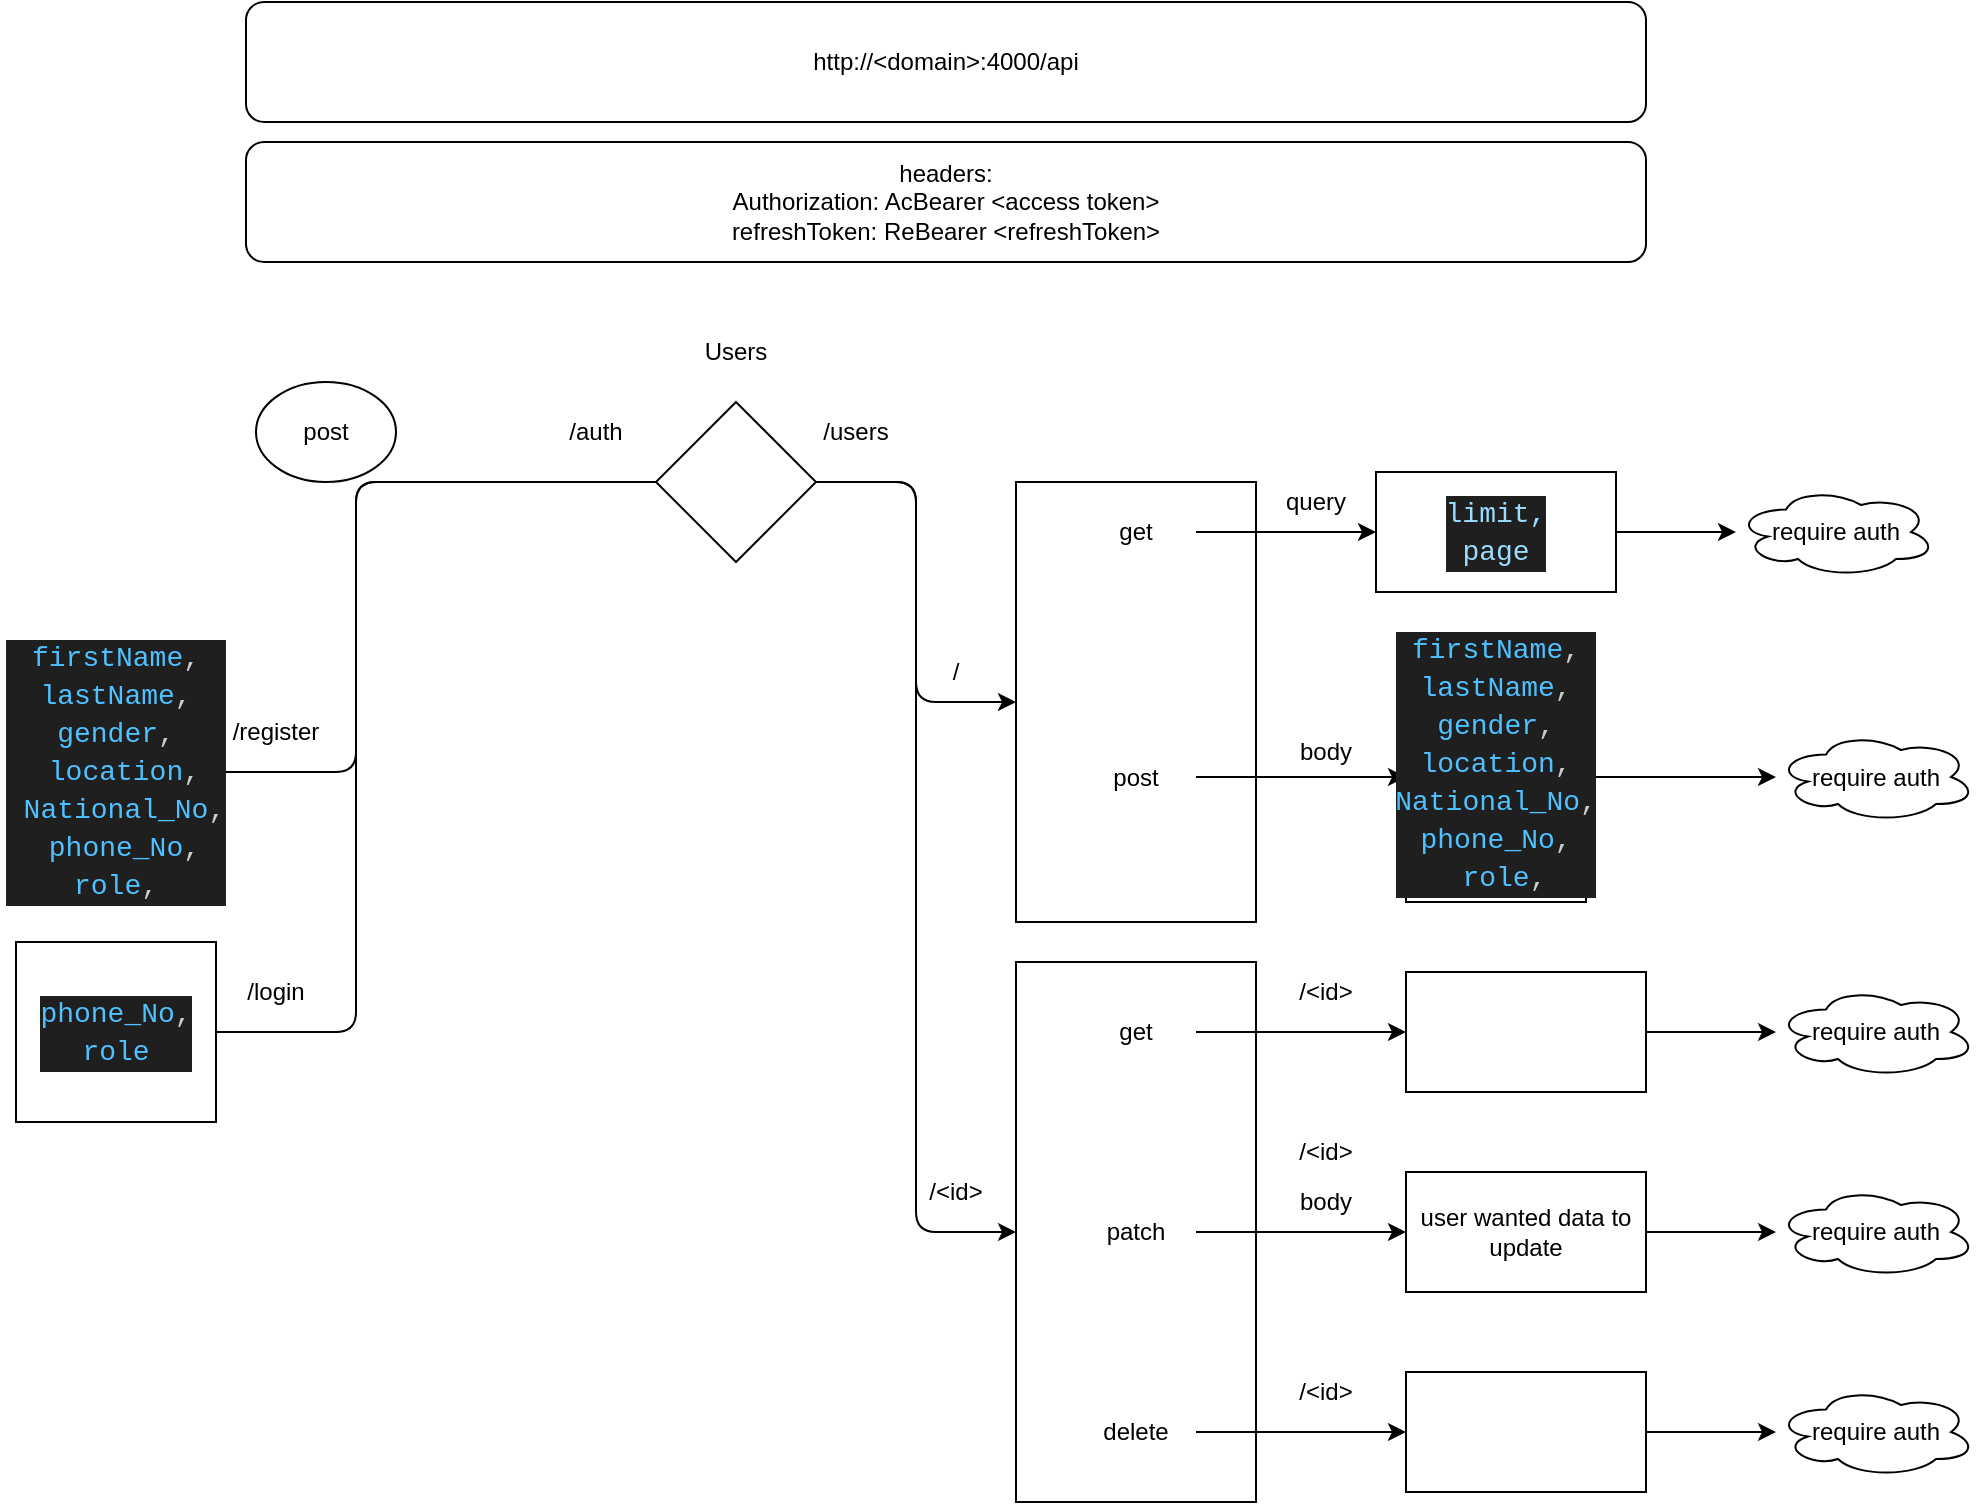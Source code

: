 <mxfile>
    <diagram id="XfOS7jU-tQ-0Dx_YnIQr" name="Page-1">
        <mxGraphModel dx="2154" dy="1858" grid="1" gridSize="10" guides="1" tooltips="1" connect="1" arrows="1" fold="1" page="1" pageScale="1" pageWidth="850" pageHeight="1100" math="0" shadow="0">
            <root>
                <mxCell id="0"/>
                <mxCell id="1" parent="0"/>
                <mxCell id="3" value="Users" style="text;html=1;align=center;verticalAlign=middle;whiteSpace=wrap;rounded=0;" vertex="1" parent="1">
                    <mxGeometry x="70" y="40" width="60" height="30" as="geometry"/>
                </mxCell>
                <mxCell id="10" style="edgeStyle=none;html=1;exitX=0;exitY=0.5;exitDx=0;exitDy=0;entryX=0;entryY=0.5;entryDx=0;entryDy=0;" edge="1" parent="1" source="6" target="8">
                    <mxGeometry relative="1" as="geometry">
                        <Array as="points">
                            <mxPoint x="10" y="120"/>
                            <mxPoint x="-90" y="120"/>
                            <mxPoint x="-90" y="170"/>
                            <mxPoint x="-90" y="215"/>
                            <mxPoint x="-90" y="265"/>
                        </Array>
                    </mxGeometry>
                </mxCell>
                <mxCell id="11" style="edgeStyle=none;html=1;entryX=0;entryY=0.5;entryDx=0;entryDy=0;" edge="1" parent="1" source="6" target="7">
                    <mxGeometry relative="1" as="geometry">
                        <Array as="points">
                            <mxPoint x="190" y="120"/>
                            <mxPoint x="190" y="230"/>
                        </Array>
                    </mxGeometry>
                </mxCell>
                <mxCell id="17" style="edgeStyle=none;html=1;exitX=0;exitY=0.5;exitDx=0;exitDy=0;entryX=0;entryY=0.5;entryDx=0;entryDy=0;" edge="1" parent="1" source="6" target="16">
                    <mxGeometry relative="1" as="geometry">
                        <Array as="points">
                            <mxPoint x="-90" y="120"/>
                            <mxPoint x="-90" y="210"/>
                            <mxPoint x="-90" y="255"/>
                            <mxPoint x="-90" y="395"/>
                        </Array>
                    </mxGeometry>
                </mxCell>
                <mxCell id="24" style="edgeStyle=none;html=1;entryX=0;entryY=0.5;entryDx=0;entryDy=0;" edge="1" parent="1" source="6" target="23">
                    <mxGeometry relative="1" as="geometry">
                        <Array as="points">
                            <mxPoint x="190" y="120"/>
                            <mxPoint x="190" y="495"/>
                        </Array>
                    </mxGeometry>
                </mxCell>
                <mxCell id="6" value="" style="rhombus;whiteSpace=wrap;html=1;" vertex="1" parent="1">
                    <mxGeometry x="60" y="80" width="80" height="80" as="geometry"/>
                </mxCell>
                <mxCell id="7" value="" style="rounded=0;whiteSpace=wrap;html=1;" vertex="1" parent="1">
                    <mxGeometry x="240" y="120" width="120" height="220" as="geometry"/>
                </mxCell>
                <mxCell id="8" value="&lt;div style=&quot;color: rgb(204, 204, 204); background-color: rgb(31, 31, 31); font-family: Consolas, &amp;quot;Courier New&amp;quot;, monospace; font-size: 14px; line-height: 19px; white-space: pre;&quot;&gt;&lt;div&gt;&lt;span style=&quot;color: #4fc1ff;&quot;&gt;firstName&lt;/span&gt;&lt;span style=&quot;color: #cccccc;&quot;&gt;,&lt;/span&gt;&lt;/div&gt;&lt;div&gt;&lt;span style=&quot;color: rgb(79, 193, 255);&quot;&gt;lastName&lt;/span&gt;&lt;span style=&quot;color: rgb(204, 204, 204);&quot;&gt;,&lt;/span&gt;&lt;/div&gt;&lt;div&gt;&lt;span style=&quot;color: rgb(79, 193, 255);&quot;&gt;gender&lt;/span&gt;&lt;span style=&quot;color: rgb(204, 204, 204);&quot;&gt;,&lt;/span&gt;&lt;/div&gt;&lt;div&gt;&lt;span style=&quot;color: #cccccc;&quot;&gt;&amp;nbsp;&lt;/span&gt;&lt;span style=&quot;color: #4fc1ff;&quot;&gt;location&lt;/span&gt;&lt;span style=&quot;color: #cccccc;&quot;&gt;,&lt;/span&gt;&lt;/div&gt;&lt;div&gt;&lt;span style=&quot;color: #cccccc;&quot;&gt;&amp;nbsp;&lt;/span&gt;&lt;span style=&quot;color: #4fc1ff;&quot;&gt;National_No&lt;/span&gt;&lt;span style=&quot;color: #cccccc;&quot;&gt;,&lt;/span&gt;&lt;/div&gt;&lt;div&gt;&lt;span style=&quot;color: #cccccc;&quot;&gt;&amp;nbsp;&lt;/span&gt;&lt;span style=&quot;color: #4fc1ff;&quot;&gt;phone_No&lt;/span&gt;&lt;span style=&quot;color: #cccccc;&quot;&gt;,&lt;/span&gt;&lt;/div&gt;&lt;div&gt;&lt;span style=&quot;color: rgb(79, 193, 255);&quot;&gt;role&lt;/span&gt;&lt;span style=&quot;color: rgb(204, 204, 204);&quot;&gt;,&lt;/span&gt;&lt;/div&gt;&lt;/div&gt;" style="rounded=0;whiteSpace=wrap;html=1;" vertex="1" parent="1">
                    <mxGeometry x="-260" y="200" width="100" height="130" as="geometry"/>
                </mxCell>
                <mxCell id="12" value="/auth" style="text;html=1;align=center;verticalAlign=middle;whiteSpace=wrap;rounded=0;" vertex="1" parent="1">
                    <mxGeometry y="80" width="60" height="30" as="geometry"/>
                </mxCell>
                <mxCell id="13" value="/users" style="text;html=1;align=center;verticalAlign=middle;whiteSpace=wrap;rounded=0;" vertex="1" parent="1">
                    <mxGeometry x="130" y="80" width="60" height="30" as="geometry"/>
                </mxCell>
                <mxCell id="15" value="headers:&lt;div&gt;Authorization: AcBearer &amp;lt;access token&amp;gt;&lt;/div&gt;&lt;div&gt;refreshToken: ReBearer &amp;lt;refreshToken&amp;gt;&lt;/div&gt;" style="rounded=1;whiteSpace=wrap;html=1;" vertex="1" parent="1">
                    <mxGeometry x="-145" y="-50" width="700" height="60" as="geometry"/>
                </mxCell>
                <mxCell id="16" value="&lt;div style=&quot;color: rgb(204, 204, 204); background-color: rgb(31, 31, 31); font-family: Consolas, &amp;quot;Courier New&amp;quot;, monospace; font-size: 14px; line-height: 19px; white-space: pre;&quot;&gt;&lt;span style=&quot;color: #4fc1ff;&quot;&gt;phone_No&lt;/span&gt;&lt;span style=&quot;color: #cccccc;&quot;&gt;,&lt;/span&gt;&lt;/div&gt;&lt;div style=&quot;color: rgb(204, 204, 204); background-color: rgb(31, 31, 31); font-family: Consolas, &amp;quot;Courier New&amp;quot;, monospace; font-size: 14px; line-height: 19px; white-space: pre;&quot;&gt;&lt;span style=&quot;color: rgb(79, 193, 255);&quot;&gt;role&lt;/span&gt;&lt;/div&gt;" style="rounded=0;whiteSpace=wrap;html=1;" vertex="1" parent="1">
                    <mxGeometry x="-260" y="350" width="100" height="90" as="geometry"/>
                </mxCell>
                <mxCell id="18" value="&lt;span style=&quot;color: rgb(0, 0, 0);&quot;&gt;/register&lt;/span&gt;" style="text;html=1;align=center;verticalAlign=middle;whiteSpace=wrap;rounded=0;" vertex="1" parent="1">
                    <mxGeometry x="-160" y="230" width="60" height="30" as="geometry"/>
                </mxCell>
                <mxCell id="19" value="&lt;span style=&quot;color: rgb(0, 0, 0);&quot;&gt;/login&lt;/span&gt;" style="text;html=1;align=center;verticalAlign=middle;whiteSpace=wrap;rounded=0;" vertex="1" parent="1">
                    <mxGeometry x="-160" y="360" width="60" height="30" as="geometry"/>
                </mxCell>
                <mxCell id="21" value="post" style="ellipse;whiteSpace=wrap;html=1;" vertex="1" parent="1">
                    <mxGeometry x="-140" y="70" width="70" height="50" as="geometry"/>
                </mxCell>
                <mxCell id="22" value="/" style="text;html=1;align=center;verticalAlign=middle;whiteSpace=wrap;rounded=0;" vertex="1" parent="1">
                    <mxGeometry x="180" y="200" width="60" height="30" as="geometry"/>
                </mxCell>
                <mxCell id="23" value="" style="rounded=0;whiteSpace=wrap;html=1;" vertex="1" parent="1">
                    <mxGeometry x="240" y="360" width="120" height="270" as="geometry"/>
                </mxCell>
                <mxCell id="25" value="/&amp;lt;id&amp;gt;" style="text;html=1;align=center;verticalAlign=middle;whiteSpace=wrap;rounded=0;" vertex="1" parent="1">
                    <mxGeometry x="180" y="460" width="60" height="30" as="geometry"/>
                </mxCell>
                <mxCell id="29" value="" style="edgeStyle=none;html=1;" edge="1" parent="1" source="26" target="28">
                    <mxGeometry relative="1" as="geometry"/>
                </mxCell>
                <mxCell id="26" value="get" style="text;html=1;align=center;verticalAlign=middle;whiteSpace=wrap;rounded=0;" vertex="1" parent="1">
                    <mxGeometry x="270" y="130" width="60" height="30" as="geometry"/>
                </mxCell>
                <mxCell id="32" value="" style="edgeStyle=none;html=1;" edge="1" parent="1" source="27" target="31">
                    <mxGeometry relative="1" as="geometry"/>
                </mxCell>
                <mxCell id="27" value="post" style="text;html=1;align=center;verticalAlign=middle;whiteSpace=wrap;rounded=0;" vertex="1" parent="1">
                    <mxGeometry x="270" y="252.5" width="60" height="30" as="geometry"/>
                </mxCell>
                <mxCell id="50" value="" style="edgeStyle=none;html=1;" edge="1" parent="1" source="28" target="49">
                    <mxGeometry relative="1" as="geometry"/>
                </mxCell>
                <mxCell id="28" value="&lt;br&gt;&lt;div style=&quot;background-color: rgb(31, 31, 31); font-family: Consolas, &amp;quot;Courier New&amp;quot;, monospace; font-weight: normal; font-size: 14px; line-height: 19px; white-space: pre; color: rgb(204, 204, 204);&quot;&gt;&lt;div&gt;&lt;span style=&quot;color: rgb(156, 220, 254);&quot;&gt;limit,&lt;/span&gt;&lt;/div&gt;&lt;div&gt;&lt;span style=&quot;color: rgb(156, 220, 254);&quot;&gt;page&lt;/span&gt;&lt;/div&gt;&lt;/div&gt;&lt;div&gt;&lt;br/&gt;&lt;/div&gt;" style="whiteSpace=wrap;html=1;" vertex="1" parent="1">
                    <mxGeometry x="420" y="115" width="120" height="60" as="geometry"/>
                </mxCell>
                <mxCell id="30" value="query" style="text;html=1;align=center;verticalAlign=middle;whiteSpace=wrap;rounded=0;" vertex="1" parent="1">
                    <mxGeometry x="360" y="115" width="60" height="30" as="geometry"/>
                </mxCell>
                <mxCell id="58" value="" style="edgeStyle=none;html=1;" edge="1" parent="1" source="31" target="54">
                    <mxGeometry relative="1" as="geometry"/>
                </mxCell>
                <mxCell id="31" value="&lt;div style=&quot;color: rgb(204, 204, 204); background-color: rgb(31, 31, 31); font-family: Consolas, &amp;quot;Courier New&amp;quot;, monospace; font-weight: normal; font-size: 14px; line-height: 19px; white-space: pre;&quot;&gt;&lt;div&gt;&lt;span style=&quot;color: rgb(79, 193, 255);&quot;&gt;firstName&lt;/span&gt;&lt;span style=&quot;color: rgb(204, 204, 204);&quot;&gt;,&lt;/span&gt;&lt;/div&gt;&lt;div&gt;&lt;span style=&quot;color: rgb(79, 193, 255);&quot;&gt;lastName&lt;/span&gt;&lt;span style=&quot;color: rgb(204, 204, 204);&quot;&gt;,&lt;/span&gt;&lt;/div&gt;&lt;div&gt;&lt;span style=&quot;color: rgb(79, 193, 255);&quot;&gt;gender&lt;/span&gt;&lt;span style=&quot;color: rgb(204, 204, 204);&quot;&gt;,&lt;/span&gt;&lt;/div&gt;&lt;div&gt;&lt;span style=&quot;color: rgb(79, 193, 255);&quot;&gt;location&lt;/span&gt;&lt;span style=&quot;color: rgb(204, 204, 204);&quot;&gt;,&lt;/span&gt;&lt;/div&gt;&lt;div&gt;&lt;span style=&quot;color: rgb(79, 193, 255);&quot;&gt;National_No&lt;/span&gt;&lt;span style=&quot;color: rgb(204, 204, 204);&quot;&gt;,&lt;/span&gt;&lt;/div&gt;&lt;div&gt;&lt;span style=&quot;color: rgb(79, 193, 255);&quot;&gt;phone_No&lt;/span&gt;&lt;span style=&quot;color: rgb(204, 204, 204);&quot;&gt;,&lt;/span&gt;&lt;/div&gt;&lt;div&gt;&lt;span style=&quot;color: rgb(204, 204, 204);&quot;&gt;&amp;nbsp;&lt;/span&gt;&lt;span style=&quot;color: rgb(79, 193, 255);&quot;&gt;role&lt;/span&gt;&lt;span style=&quot;color: rgb(204, 204, 204);&quot;&gt;,&lt;/span&gt;&lt;/div&gt;&lt;/div&gt;&lt;div&gt;&lt;br/&gt;&lt;/div&gt;" style="whiteSpace=wrap;html=1;" vertex="1" parent="1">
                    <mxGeometry x="435" y="205" width="90" height="125" as="geometry"/>
                </mxCell>
                <mxCell id="33" value="body" style="text;html=1;align=center;verticalAlign=middle;whiteSpace=wrap;rounded=0;" vertex="1" parent="1">
                    <mxGeometry x="365" y="240" width="60" height="30" as="geometry"/>
                </mxCell>
                <mxCell id="39" value="" style="edgeStyle=none;html=1;" edge="1" parent="1" source="35" target="38">
                    <mxGeometry relative="1" as="geometry"/>
                </mxCell>
                <mxCell id="35" value="get" style="text;html=1;align=center;verticalAlign=middle;whiteSpace=wrap;rounded=0;" vertex="1" parent="1">
                    <mxGeometry x="270" y="380" width="60" height="30" as="geometry"/>
                </mxCell>
                <mxCell id="45" value="" style="edgeStyle=none;html=1;" edge="1" parent="1" source="36" target="44">
                    <mxGeometry relative="1" as="geometry"/>
                </mxCell>
                <mxCell id="36" value="patch" style="text;html=1;align=center;verticalAlign=middle;whiteSpace=wrap;rounded=0;" vertex="1" parent="1">
                    <mxGeometry x="270" y="480" width="60" height="30" as="geometry"/>
                </mxCell>
                <mxCell id="42" value="" style="edgeStyle=none;html=1;" edge="1" parent="1" source="37" target="41">
                    <mxGeometry relative="1" as="geometry"/>
                </mxCell>
                <mxCell id="37" value="delete" style="text;html=1;align=center;verticalAlign=middle;whiteSpace=wrap;rounded=0;" vertex="1" parent="1">
                    <mxGeometry x="270" y="580" width="60" height="30" as="geometry"/>
                </mxCell>
                <mxCell id="57" value="" style="edgeStyle=none;html=1;" edge="1" parent="1" source="38" target="53">
                    <mxGeometry relative="1" as="geometry"/>
                </mxCell>
                <mxCell id="38" value="" style="whiteSpace=wrap;html=1;" vertex="1" parent="1">
                    <mxGeometry x="435" y="365" width="120" height="60" as="geometry"/>
                </mxCell>
                <mxCell id="40" value="/&amp;lt;id&amp;gt;" style="text;html=1;align=center;verticalAlign=middle;whiteSpace=wrap;rounded=0;" vertex="1" parent="1">
                    <mxGeometry x="365" y="360" width="60" height="30" as="geometry"/>
                </mxCell>
                <mxCell id="55" value="" style="edgeStyle=none;html=1;" edge="1" parent="1" source="41" target="51">
                    <mxGeometry relative="1" as="geometry"/>
                </mxCell>
                <mxCell id="41" value="" style="whiteSpace=wrap;html=1;" vertex="1" parent="1">
                    <mxGeometry x="435" y="565" width="120" height="60" as="geometry"/>
                </mxCell>
                <mxCell id="43" value="/&amp;lt;id&amp;gt;" style="text;html=1;align=center;verticalAlign=middle;whiteSpace=wrap;rounded=0;" vertex="1" parent="1">
                    <mxGeometry x="365" y="560" width="60" height="30" as="geometry"/>
                </mxCell>
                <mxCell id="56" value="" style="edgeStyle=none;html=1;" edge="1" parent="1" source="44" target="52">
                    <mxGeometry relative="1" as="geometry"/>
                </mxCell>
                <mxCell id="44" value="user wanted data to&lt;div&gt;update&lt;/div&gt;" style="whiteSpace=wrap;html=1;" vertex="1" parent="1">
                    <mxGeometry x="435" y="465" width="120" height="60" as="geometry"/>
                </mxCell>
                <mxCell id="46" value="/&amp;lt;id&amp;gt;" style="text;html=1;align=center;verticalAlign=middle;whiteSpace=wrap;rounded=0;" vertex="1" parent="1">
                    <mxGeometry x="365" y="440" width="60" height="30" as="geometry"/>
                </mxCell>
                <mxCell id="47" value="body" style="text;html=1;align=center;verticalAlign=middle;whiteSpace=wrap;rounded=0;" vertex="1" parent="1">
                    <mxGeometry x="365" y="465" width="60" height="30" as="geometry"/>
                </mxCell>
                <mxCell id="48" value="http://&amp;lt;domain&amp;gt;:4000/api" style="rounded=1;whiteSpace=wrap;html=1;" vertex="1" parent="1">
                    <mxGeometry x="-145" y="-120" width="700" height="60" as="geometry"/>
                </mxCell>
                <mxCell id="49" value="require auth" style="ellipse;shape=cloud;whiteSpace=wrap;html=1;" vertex="1" parent="1">
                    <mxGeometry x="600" y="122.5" width="100" height="45" as="geometry"/>
                </mxCell>
                <mxCell id="51" value="require auth" style="ellipse;shape=cloud;whiteSpace=wrap;html=1;" vertex="1" parent="1">
                    <mxGeometry x="620" y="572.5" width="100" height="45" as="geometry"/>
                </mxCell>
                <mxCell id="52" value="require auth" style="ellipse;shape=cloud;whiteSpace=wrap;html=1;" vertex="1" parent="1">
                    <mxGeometry x="620" y="472.5" width="100" height="45" as="geometry"/>
                </mxCell>
                <mxCell id="53" value="require auth" style="ellipse;shape=cloud;whiteSpace=wrap;html=1;" vertex="1" parent="1">
                    <mxGeometry x="620" y="372.5" width="100" height="45" as="geometry"/>
                </mxCell>
                <mxCell id="54" value="require auth" style="ellipse;shape=cloud;whiteSpace=wrap;html=1;" vertex="1" parent="1">
                    <mxGeometry x="620" y="245" width="100" height="45" as="geometry"/>
                </mxCell>
            </root>
        </mxGraphModel>
    </diagram>
</mxfile>